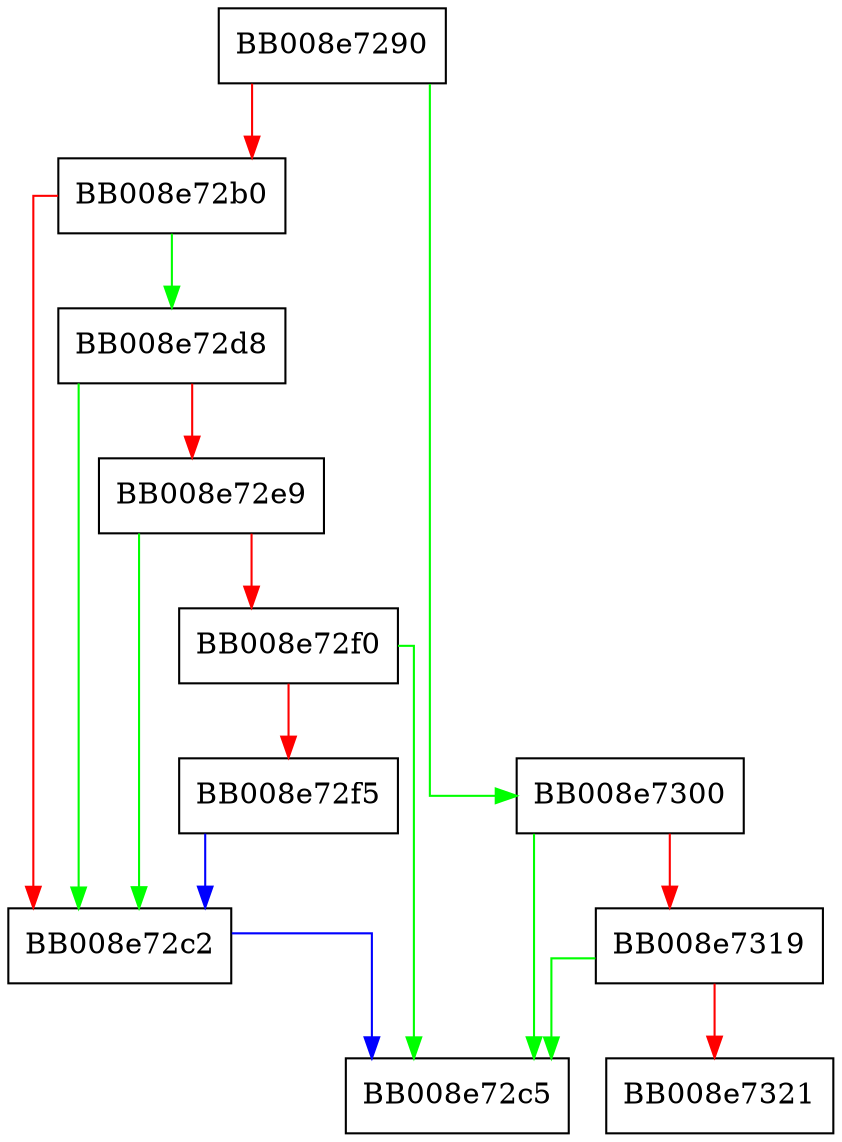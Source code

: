 digraph is_dst {
  node [shape="box"];
  graph [splines=ortho];
  BB008e7290 -> BB008e7300 [color="green"];
  BB008e7290 -> BB008e72b0 [color="red"];
  BB008e72b0 -> BB008e72d8 [color="green"];
  BB008e72b0 -> BB008e72c2 [color="red"];
  BB008e72c2 -> BB008e72c5 [color="blue"];
  BB008e72d8 -> BB008e72c2 [color="green"];
  BB008e72d8 -> BB008e72e9 [color="red"];
  BB008e72e9 -> BB008e72c2 [color="green"];
  BB008e72e9 -> BB008e72f0 [color="red"];
  BB008e72f0 -> BB008e72c5 [color="green"];
  BB008e72f0 -> BB008e72f5 [color="red"];
  BB008e72f5 -> BB008e72c2 [color="blue"];
  BB008e7300 -> BB008e72c5 [color="green"];
  BB008e7300 -> BB008e7319 [color="red"];
  BB008e7319 -> BB008e72c5 [color="green"];
  BB008e7319 -> BB008e7321 [color="red"];
}